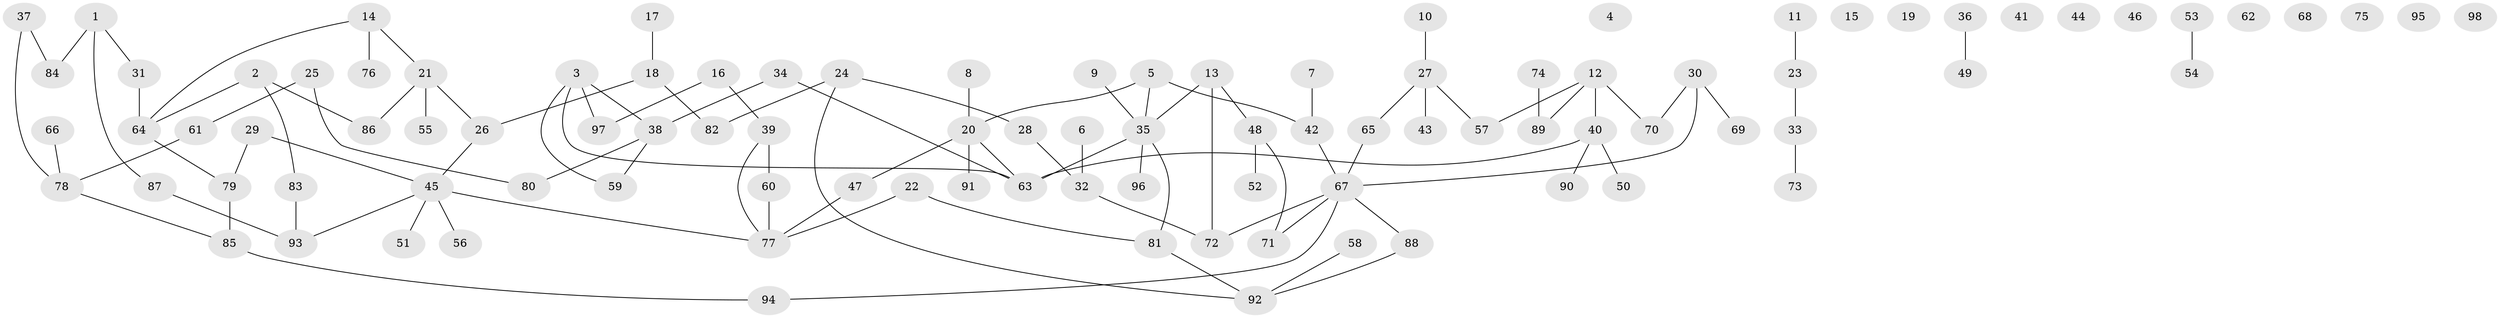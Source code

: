 // Generated by graph-tools (version 1.1) at 2025/49/03/09/25 03:49:09]
// undirected, 98 vertices, 103 edges
graph export_dot {
graph [start="1"]
  node [color=gray90,style=filled];
  1;
  2;
  3;
  4;
  5;
  6;
  7;
  8;
  9;
  10;
  11;
  12;
  13;
  14;
  15;
  16;
  17;
  18;
  19;
  20;
  21;
  22;
  23;
  24;
  25;
  26;
  27;
  28;
  29;
  30;
  31;
  32;
  33;
  34;
  35;
  36;
  37;
  38;
  39;
  40;
  41;
  42;
  43;
  44;
  45;
  46;
  47;
  48;
  49;
  50;
  51;
  52;
  53;
  54;
  55;
  56;
  57;
  58;
  59;
  60;
  61;
  62;
  63;
  64;
  65;
  66;
  67;
  68;
  69;
  70;
  71;
  72;
  73;
  74;
  75;
  76;
  77;
  78;
  79;
  80;
  81;
  82;
  83;
  84;
  85;
  86;
  87;
  88;
  89;
  90;
  91;
  92;
  93;
  94;
  95;
  96;
  97;
  98;
  1 -- 31;
  1 -- 84;
  1 -- 87;
  2 -- 64;
  2 -- 83;
  2 -- 86;
  3 -- 38;
  3 -- 59;
  3 -- 63;
  3 -- 97;
  5 -- 20;
  5 -- 35;
  5 -- 42;
  6 -- 32;
  7 -- 42;
  8 -- 20;
  9 -- 35;
  10 -- 27;
  11 -- 23;
  12 -- 40;
  12 -- 57;
  12 -- 70;
  12 -- 89;
  13 -- 35;
  13 -- 48;
  13 -- 72;
  14 -- 21;
  14 -- 64;
  14 -- 76;
  16 -- 39;
  16 -- 97;
  17 -- 18;
  18 -- 26;
  18 -- 82;
  20 -- 47;
  20 -- 63;
  20 -- 91;
  21 -- 26;
  21 -- 55;
  21 -- 86;
  22 -- 77;
  22 -- 81;
  23 -- 33;
  24 -- 28;
  24 -- 82;
  24 -- 92;
  25 -- 61;
  25 -- 80;
  26 -- 45;
  27 -- 43;
  27 -- 57;
  27 -- 65;
  28 -- 32;
  29 -- 45;
  29 -- 79;
  30 -- 67;
  30 -- 69;
  30 -- 70;
  31 -- 64;
  32 -- 72;
  33 -- 73;
  34 -- 38;
  34 -- 63;
  35 -- 63;
  35 -- 81;
  35 -- 96;
  36 -- 49;
  37 -- 78;
  37 -- 84;
  38 -- 59;
  38 -- 80;
  39 -- 60;
  39 -- 77;
  40 -- 50;
  40 -- 63;
  40 -- 90;
  42 -- 67;
  45 -- 51;
  45 -- 56;
  45 -- 77;
  45 -- 93;
  47 -- 77;
  48 -- 52;
  48 -- 71;
  53 -- 54;
  58 -- 92;
  60 -- 77;
  61 -- 78;
  64 -- 79;
  65 -- 67;
  66 -- 78;
  67 -- 71;
  67 -- 72;
  67 -- 88;
  67 -- 94;
  74 -- 89;
  78 -- 85;
  79 -- 85;
  81 -- 92;
  83 -- 93;
  85 -- 94;
  87 -- 93;
  88 -- 92;
}
